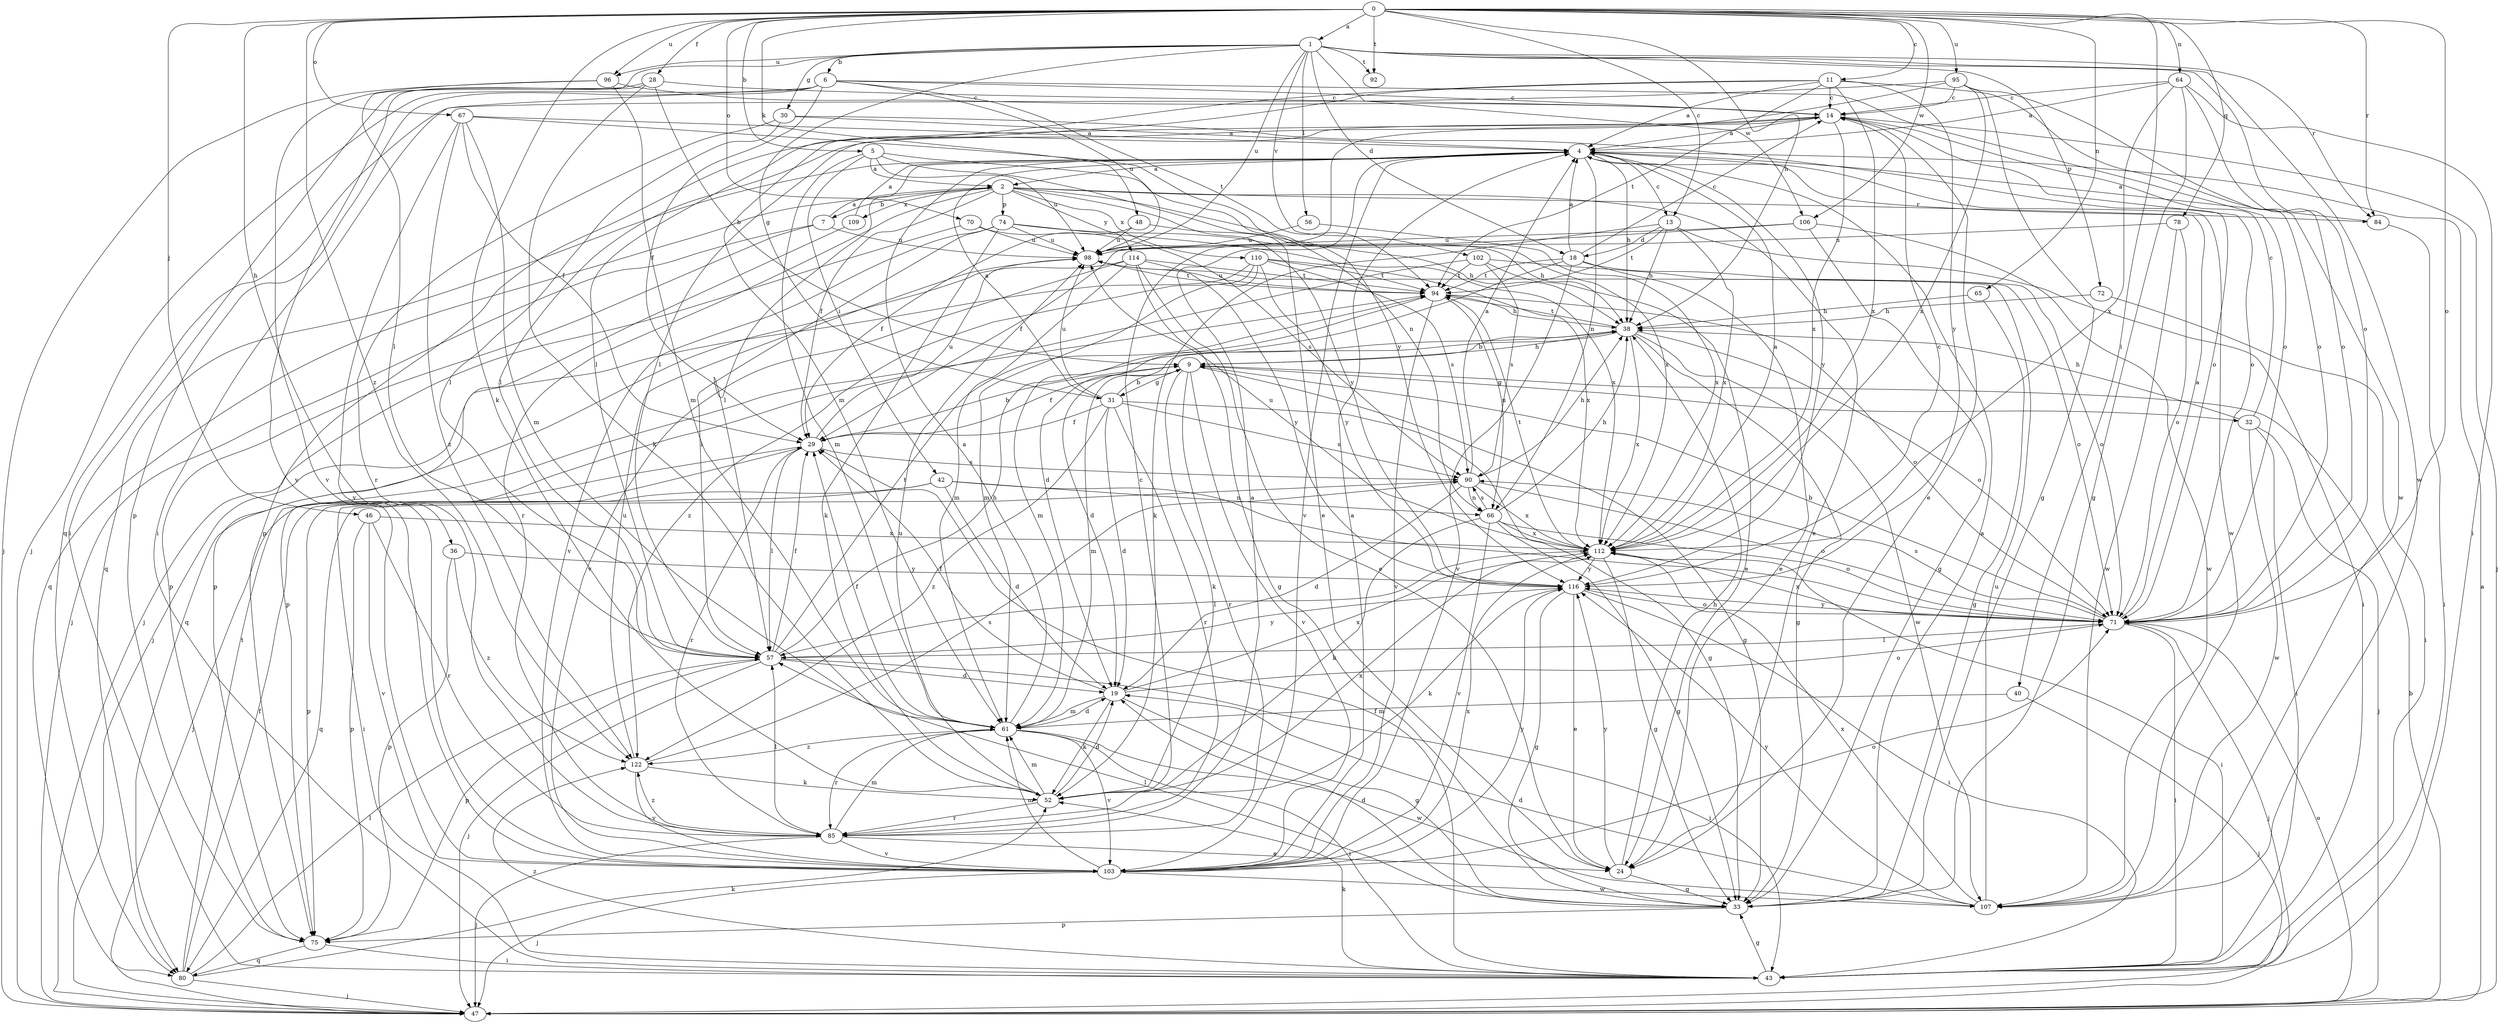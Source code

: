 strict digraph  {
0;
1;
2;
4;
5;
6;
7;
9;
11;
13;
14;
18;
19;
24;
28;
29;
30;
31;
32;
33;
36;
38;
40;
42;
43;
46;
47;
48;
52;
56;
57;
61;
64;
65;
66;
67;
70;
71;
72;
74;
75;
78;
80;
84;
85;
90;
92;
94;
95;
96;
98;
102;
103;
106;
107;
109;
110;
112;
114;
116;
122;
0 -> 1  [label=a];
0 -> 5  [label=b];
0 -> 11  [label=c];
0 -> 13  [label=c];
0 -> 28  [label=f];
0 -> 36  [label=h];
0 -> 38  [label=h];
0 -> 40  [label=i];
0 -> 46  [label=j];
0 -> 48  [label=k];
0 -> 52  [label=k];
0 -> 64  [label=n];
0 -> 65  [label=n];
0 -> 67  [label=o];
0 -> 70  [label=o];
0 -> 71  [label=o];
0 -> 78  [label=q];
0 -> 84  [label=r];
0 -> 92  [label=t];
0 -> 95  [label=u];
0 -> 96  [label=u];
0 -> 106  [label=w];
0 -> 122  [label=z];
1 -> 6  [label=b];
1 -> 18  [label=d];
1 -> 30  [label=g];
1 -> 31  [label=g];
1 -> 56  [label=l];
1 -> 57  [label=l];
1 -> 71  [label=o];
1 -> 72  [label=p];
1 -> 84  [label=r];
1 -> 92  [label=t];
1 -> 96  [label=u];
1 -> 98  [label=u];
1 -> 102  [label=v];
1 -> 106  [label=w];
1 -> 107  [label=w];
2 -> 7  [label=b];
2 -> 24  [label=e];
2 -> 29  [label=f];
2 -> 74  [label=p];
2 -> 80  [label=q];
2 -> 84  [label=r];
2 -> 85  [label=r];
2 -> 109  [label=x];
2 -> 110  [label=x];
2 -> 112  [label=x];
2 -> 114  [label=y];
2 -> 116  [label=y];
4 -> 2  [label=a];
4 -> 13  [label=c];
4 -> 38  [label=h];
4 -> 57  [label=l];
4 -> 66  [label=n];
4 -> 80  [label=q];
4 -> 103  [label=v];
4 -> 107  [label=w];
4 -> 116  [label=y];
5 -> 2  [label=a];
5 -> 24  [label=e];
5 -> 42  [label=i];
5 -> 61  [label=m];
5 -> 66  [label=n];
5 -> 98  [label=u];
6 -> 14  [label=c];
6 -> 29  [label=f];
6 -> 43  [label=i];
6 -> 47  [label=j];
6 -> 71  [label=o];
6 -> 75  [label=p];
6 -> 94  [label=t];
6 -> 98  [label=u];
7 -> 2  [label=a];
7 -> 47  [label=j];
7 -> 75  [label=p];
7 -> 98  [label=u];
9 -> 29  [label=f];
9 -> 31  [label=g];
9 -> 32  [label=g];
9 -> 33  [label=g];
9 -> 38  [label=h];
9 -> 52  [label=k];
9 -> 61  [label=m];
9 -> 85  [label=r];
9 -> 103  [label=v];
11 -> 4  [label=a];
11 -> 14  [label=c];
11 -> 57  [label=l];
11 -> 61  [label=m];
11 -> 94  [label=t];
11 -> 107  [label=w];
11 -> 112  [label=x];
11 -> 116  [label=y];
13 -> 18  [label=d];
13 -> 38  [label=h];
13 -> 43  [label=i];
13 -> 52  [label=k];
13 -> 94  [label=t];
13 -> 112  [label=x];
14 -> 4  [label=a];
14 -> 24  [label=e];
14 -> 47  [label=j];
14 -> 57  [label=l];
14 -> 71  [label=o];
14 -> 75  [label=p];
14 -> 112  [label=x];
18 -> 4  [label=a];
18 -> 14  [label=c];
18 -> 19  [label=d];
18 -> 24  [label=e];
18 -> 71  [label=o];
18 -> 94  [label=t];
18 -> 103  [label=v];
19 -> 29  [label=f];
19 -> 33  [label=g];
19 -> 52  [label=k];
19 -> 61  [label=m];
19 -> 71  [label=o];
19 -> 112  [label=x];
24 -> 33  [label=g];
24 -> 38  [label=h];
24 -> 116  [label=y];
28 -> 9  [label=b];
28 -> 14  [label=c];
28 -> 43  [label=i];
28 -> 52  [label=k];
28 -> 103  [label=v];
29 -> 9  [label=b];
29 -> 47  [label=j];
29 -> 57  [label=l];
29 -> 85  [label=r];
29 -> 90  [label=s];
29 -> 98  [label=u];
30 -> 4  [label=a];
30 -> 57  [label=l];
30 -> 71  [label=o];
30 -> 85  [label=r];
31 -> 4  [label=a];
31 -> 9  [label=b];
31 -> 19  [label=d];
31 -> 29  [label=f];
31 -> 33  [label=g];
31 -> 85  [label=r];
31 -> 90  [label=s];
31 -> 98  [label=u];
31 -> 122  [label=z];
32 -> 14  [label=c];
32 -> 38  [label=h];
32 -> 43  [label=i];
32 -> 47  [label=j];
32 -> 107  [label=w];
33 -> 4  [label=a];
33 -> 19  [label=d];
33 -> 57  [label=l];
33 -> 75  [label=p];
36 -> 75  [label=p];
36 -> 116  [label=y];
36 -> 122  [label=z];
38 -> 9  [label=b];
38 -> 19  [label=d];
38 -> 33  [label=g];
38 -> 71  [label=o];
38 -> 94  [label=t];
38 -> 107  [label=w];
38 -> 112  [label=x];
40 -> 47  [label=j];
40 -> 61  [label=m];
42 -> 19  [label=d];
42 -> 43  [label=i];
42 -> 66  [label=n];
42 -> 71  [label=o];
42 -> 75  [label=p];
43 -> 29  [label=f];
43 -> 33  [label=g];
43 -> 52  [label=k];
43 -> 122  [label=z];
46 -> 75  [label=p];
46 -> 85  [label=r];
46 -> 103  [label=v];
46 -> 112  [label=x];
47 -> 4  [label=a];
47 -> 9  [label=b];
47 -> 71  [label=o];
48 -> 29  [label=f];
48 -> 38  [label=h];
48 -> 98  [label=u];
52 -> 19  [label=d];
52 -> 61  [label=m];
52 -> 85  [label=r];
52 -> 98  [label=u];
52 -> 112  [label=x];
56 -> 98  [label=u];
56 -> 112  [label=x];
57 -> 19  [label=d];
57 -> 29  [label=f];
57 -> 38  [label=h];
57 -> 43  [label=i];
57 -> 47  [label=j];
57 -> 75  [label=p];
57 -> 94  [label=t];
57 -> 116  [label=y];
61 -> 4  [label=a];
61 -> 19  [label=d];
61 -> 29  [label=f];
61 -> 43  [label=i];
61 -> 85  [label=r];
61 -> 103  [label=v];
61 -> 107  [label=w];
61 -> 122  [label=z];
64 -> 4  [label=a];
64 -> 14  [label=c];
64 -> 33  [label=g];
64 -> 43  [label=i];
64 -> 71  [label=o];
64 -> 112  [label=x];
65 -> 33  [label=g];
65 -> 38  [label=h];
66 -> 33  [label=g];
66 -> 38  [label=h];
66 -> 52  [label=k];
66 -> 71  [label=o];
66 -> 90  [label=s];
66 -> 103  [label=v];
66 -> 112  [label=x];
67 -> 4  [label=a];
67 -> 29  [label=f];
67 -> 61  [label=m];
67 -> 103  [label=v];
67 -> 116  [label=y];
67 -> 122  [label=z];
70 -> 47  [label=j];
70 -> 90  [label=s];
70 -> 98  [label=u];
71 -> 4  [label=a];
71 -> 9  [label=b];
71 -> 43  [label=i];
71 -> 47  [label=j];
71 -> 57  [label=l];
71 -> 90  [label=s];
71 -> 112  [label=x];
71 -> 116  [label=y];
72 -> 38  [label=h];
72 -> 43  [label=i];
74 -> 38  [label=h];
74 -> 52  [label=k];
74 -> 57  [label=l];
74 -> 98  [label=u];
74 -> 103  [label=v];
74 -> 112  [label=x];
75 -> 43  [label=i];
75 -> 80  [label=q];
78 -> 71  [label=o];
78 -> 98  [label=u];
78 -> 107  [label=w];
80 -> 29  [label=f];
80 -> 47  [label=j];
80 -> 52  [label=k];
80 -> 57  [label=l];
80 -> 94  [label=t];
84 -> 4  [label=a];
84 -> 43  [label=i];
85 -> 4  [label=a];
85 -> 14  [label=c];
85 -> 24  [label=e];
85 -> 47  [label=j];
85 -> 57  [label=l];
85 -> 61  [label=m];
85 -> 103  [label=v];
85 -> 122  [label=z];
90 -> 4  [label=a];
90 -> 19  [label=d];
90 -> 38  [label=h];
90 -> 66  [label=n];
90 -> 71  [label=o];
90 -> 80  [label=q];
90 -> 112  [label=x];
94 -> 38  [label=h];
94 -> 61  [label=m];
94 -> 66  [label=n];
94 -> 71  [label=o];
94 -> 98  [label=u];
94 -> 103  [label=v];
95 -> 14  [label=c];
95 -> 33  [label=g];
95 -> 57  [label=l];
95 -> 71  [label=o];
95 -> 80  [label=q];
95 -> 112  [label=x];
96 -> 14  [label=c];
96 -> 47  [label=j];
96 -> 61  [label=m];
96 -> 103  [label=v];
98 -> 94  [label=t];
102 -> 24  [label=e];
102 -> 71  [label=o];
102 -> 75  [label=p];
102 -> 90  [label=s];
102 -> 94  [label=t];
103 -> 4  [label=a];
103 -> 47  [label=j];
103 -> 61  [label=m];
103 -> 71  [label=o];
103 -> 107  [label=w];
103 -> 112  [label=x];
103 -> 116  [label=y];
106 -> 29  [label=f];
106 -> 33  [label=g];
106 -> 98  [label=u];
106 -> 107  [label=w];
107 -> 19  [label=d];
107 -> 98  [label=u];
107 -> 112  [label=x];
107 -> 116  [label=y];
109 -> 4  [label=a];
109 -> 75  [label=p];
110 -> 47  [label=j];
110 -> 61  [label=m];
110 -> 90  [label=s];
110 -> 94  [label=t];
110 -> 112  [label=x];
110 -> 116  [label=y];
110 -> 122  [label=z];
112 -> 4  [label=a];
112 -> 33  [label=g];
112 -> 43  [label=i];
112 -> 57  [label=l];
112 -> 94  [label=t];
112 -> 98  [label=u];
112 -> 116  [label=y];
114 -> 24  [label=e];
114 -> 33  [label=g];
114 -> 61  [label=m];
114 -> 80  [label=q];
114 -> 94  [label=t];
114 -> 103  [label=v];
114 -> 116  [label=y];
116 -> 14  [label=c];
116 -> 24  [label=e];
116 -> 33  [label=g];
116 -> 43  [label=i];
116 -> 52  [label=k];
116 -> 71  [label=o];
122 -> 52  [label=k];
122 -> 90  [label=s];
122 -> 98  [label=u];
122 -> 103  [label=v];
}
